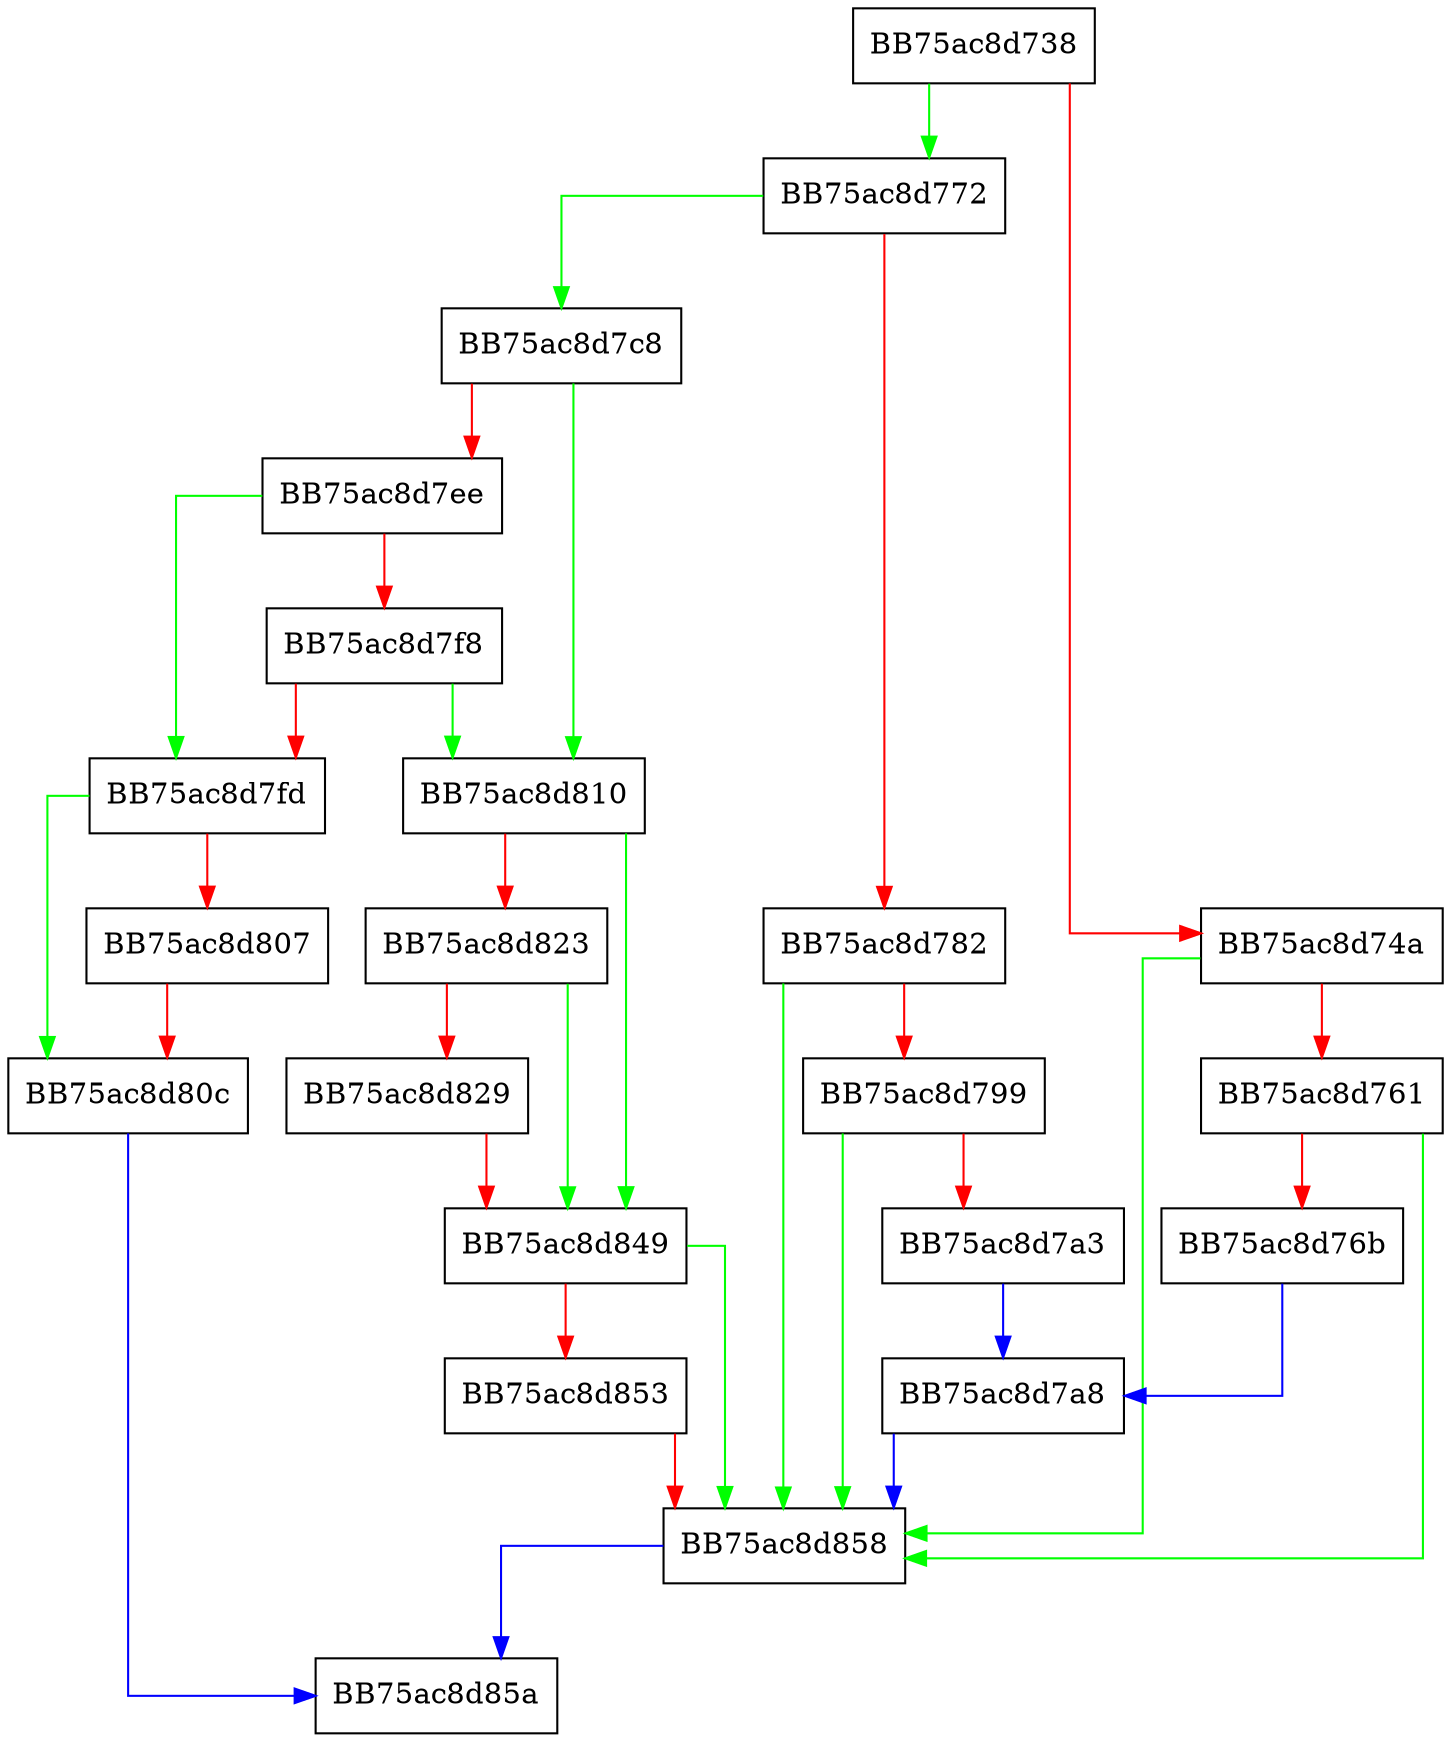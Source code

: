 digraph IsCallistoEventSupported {
  node [shape="box"];
  graph [splines=ortho];
  BB75ac8d738 -> BB75ac8d772 [color="green"];
  BB75ac8d738 -> BB75ac8d74a [color="red"];
  BB75ac8d74a -> BB75ac8d858 [color="green"];
  BB75ac8d74a -> BB75ac8d761 [color="red"];
  BB75ac8d761 -> BB75ac8d858 [color="green"];
  BB75ac8d761 -> BB75ac8d76b [color="red"];
  BB75ac8d76b -> BB75ac8d7a8 [color="blue"];
  BB75ac8d772 -> BB75ac8d7c8 [color="green"];
  BB75ac8d772 -> BB75ac8d782 [color="red"];
  BB75ac8d782 -> BB75ac8d858 [color="green"];
  BB75ac8d782 -> BB75ac8d799 [color="red"];
  BB75ac8d799 -> BB75ac8d858 [color="green"];
  BB75ac8d799 -> BB75ac8d7a3 [color="red"];
  BB75ac8d7a3 -> BB75ac8d7a8 [color="blue"];
  BB75ac8d7a8 -> BB75ac8d858 [color="blue"];
  BB75ac8d7c8 -> BB75ac8d810 [color="green"];
  BB75ac8d7c8 -> BB75ac8d7ee [color="red"];
  BB75ac8d7ee -> BB75ac8d7fd [color="green"];
  BB75ac8d7ee -> BB75ac8d7f8 [color="red"];
  BB75ac8d7f8 -> BB75ac8d810 [color="green"];
  BB75ac8d7f8 -> BB75ac8d7fd [color="red"];
  BB75ac8d7fd -> BB75ac8d80c [color="green"];
  BB75ac8d7fd -> BB75ac8d807 [color="red"];
  BB75ac8d807 -> BB75ac8d80c [color="red"];
  BB75ac8d80c -> BB75ac8d85a [color="blue"];
  BB75ac8d810 -> BB75ac8d849 [color="green"];
  BB75ac8d810 -> BB75ac8d823 [color="red"];
  BB75ac8d823 -> BB75ac8d849 [color="green"];
  BB75ac8d823 -> BB75ac8d829 [color="red"];
  BB75ac8d829 -> BB75ac8d849 [color="red"];
  BB75ac8d849 -> BB75ac8d858 [color="green"];
  BB75ac8d849 -> BB75ac8d853 [color="red"];
  BB75ac8d853 -> BB75ac8d858 [color="red"];
  BB75ac8d858 -> BB75ac8d85a [color="blue"];
}